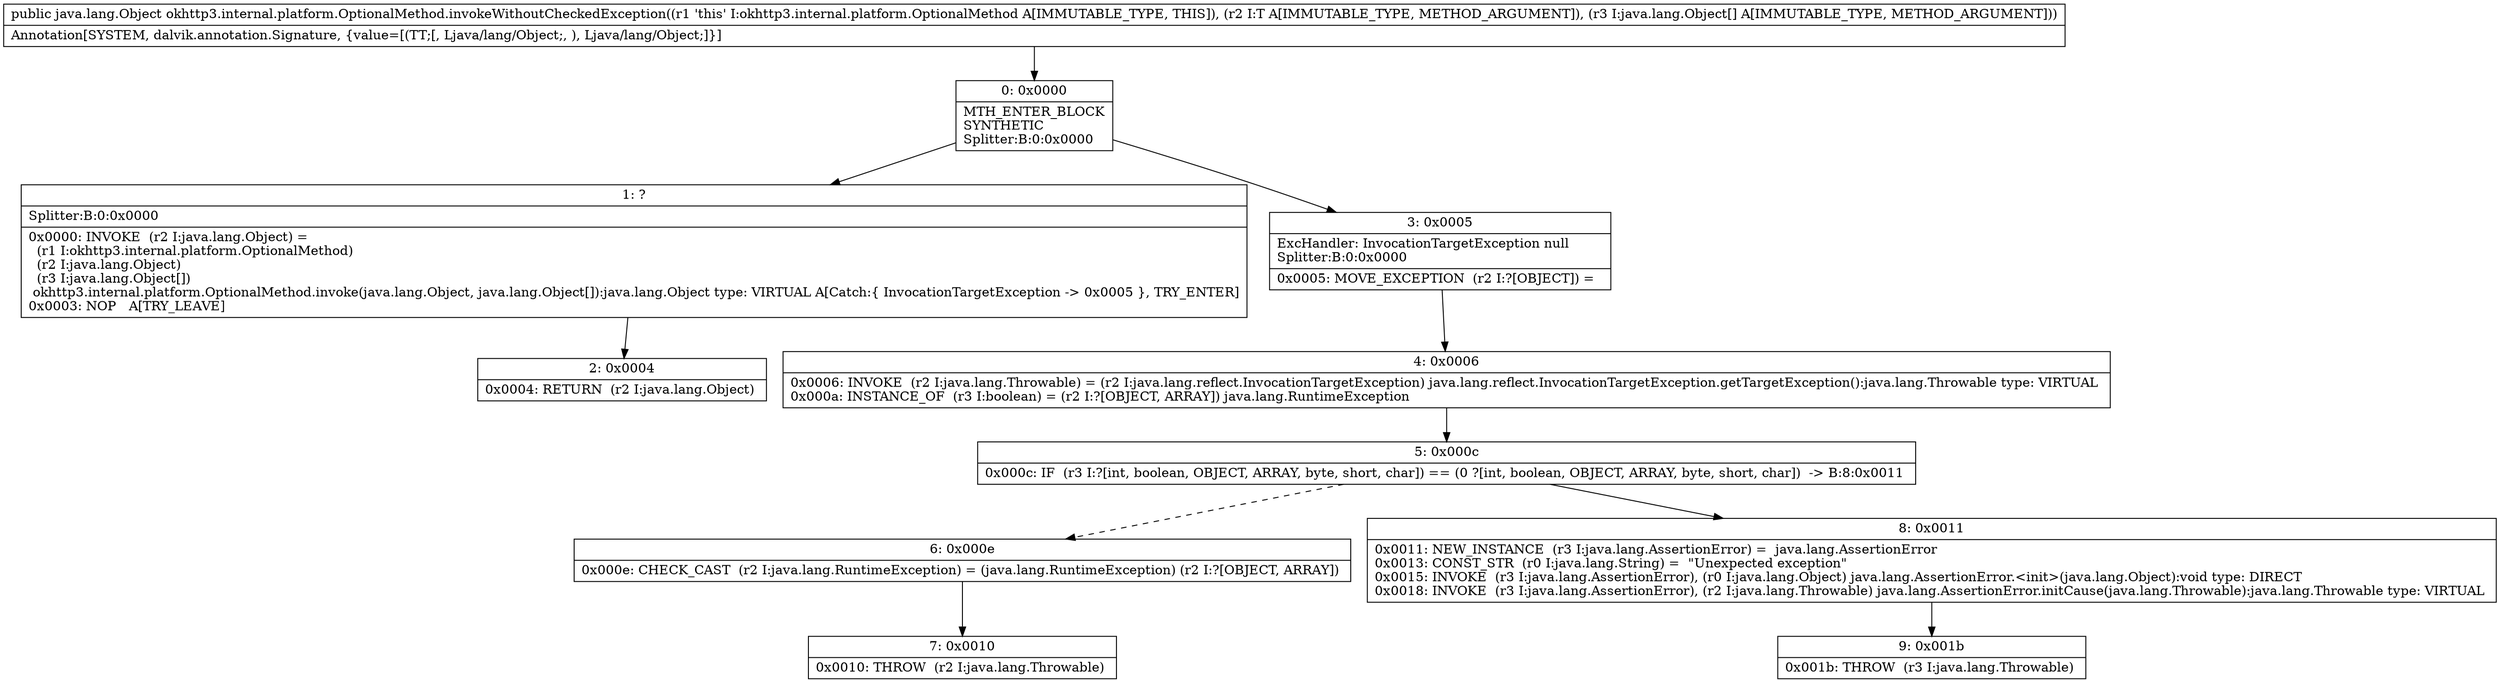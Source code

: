 digraph "CFG forokhttp3.internal.platform.OptionalMethod.invokeWithoutCheckedException(Ljava\/lang\/Object;[Ljava\/lang\/Object;)Ljava\/lang\/Object;" {
Node_0 [shape=record,label="{0\:\ 0x0000|MTH_ENTER_BLOCK\lSYNTHETIC\lSplitter:B:0:0x0000\l}"];
Node_1 [shape=record,label="{1\:\ ?|Splitter:B:0:0x0000\l|0x0000: INVOKE  (r2 I:java.lang.Object) = \l  (r1 I:okhttp3.internal.platform.OptionalMethod)\l  (r2 I:java.lang.Object)\l  (r3 I:java.lang.Object[])\l okhttp3.internal.platform.OptionalMethod.invoke(java.lang.Object, java.lang.Object[]):java.lang.Object type: VIRTUAL A[Catch:\{ InvocationTargetException \-\> 0x0005 \}, TRY_ENTER]\l0x0003: NOP   A[TRY_LEAVE]\l}"];
Node_2 [shape=record,label="{2\:\ 0x0004|0x0004: RETURN  (r2 I:java.lang.Object) \l}"];
Node_3 [shape=record,label="{3\:\ 0x0005|ExcHandler: InvocationTargetException null\lSplitter:B:0:0x0000\l|0x0005: MOVE_EXCEPTION  (r2 I:?[OBJECT]) =  \l}"];
Node_4 [shape=record,label="{4\:\ 0x0006|0x0006: INVOKE  (r2 I:java.lang.Throwable) = (r2 I:java.lang.reflect.InvocationTargetException) java.lang.reflect.InvocationTargetException.getTargetException():java.lang.Throwable type: VIRTUAL \l0x000a: INSTANCE_OF  (r3 I:boolean) = (r2 I:?[OBJECT, ARRAY]) java.lang.RuntimeException \l}"];
Node_5 [shape=record,label="{5\:\ 0x000c|0x000c: IF  (r3 I:?[int, boolean, OBJECT, ARRAY, byte, short, char]) == (0 ?[int, boolean, OBJECT, ARRAY, byte, short, char])  \-\> B:8:0x0011 \l}"];
Node_6 [shape=record,label="{6\:\ 0x000e|0x000e: CHECK_CAST  (r2 I:java.lang.RuntimeException) = (java.lang.RuntimeException) (r2 I:?[OBJECT, ARRAY]) \l}"];
Node_7 [shape=record,label="{7\:\ 0x0010|0x0010: THROW  (r2 I:java.lang.Throwable) \l}"];
Node_8 [shape=record,label="{8\:\ 0x0011|0x0011: NEW_INSTANCE  (r3 I:java.lang.AssertionError) =  java.lang.AssertionError \l0x0013: CONST_STR  (r0 I:java.lang.String) =  \"Unexpected exception\" \l0x0015: INVOKE  (r3 I:java.lang.AssertionError), (r0 I:java.lang.Object) java.lang.AssertionError.\<init\>(java.lang.Object):void type: DIRECT \l0x0018: INVOKE  (r3 I:java.lang.AssertionError), (r2 I:java.lang.Throwable) java.lang.AssertionError.initCause(java.lang.Throwable):java.lang.Throwable type: VIRTUAL \l}"];
Node_9 [shape=record,label="{9\:\ 0x001b|0x001b: THROW  (r3 I:java.lang.Throwable) \l}"];
MethodNode[shape=record,label="{public java.lang.Object okhttp3.internal.platform.OptionalMethod.invokeWithoutCheckedException((r1 'this' I:okhttp3.internal.platform.OptionalMethod A[IMMUTABLE_TYPE, THIS]), (r2 I:T A[IMMUTABLE_TYPE, METHOD_ARGUMENT]), (r3 I:java.lang.Object[] A[IMMUTABLE_TYPE, METHOD_ARGUMENT]))  | Annotation[SYSTEM, dalvik.annotation.Signature, \{value=[(TT;[, Ljava\/lang\/Object;, ), Ljava\/lang\/Object;]\}]\l}"];
MethodNode -> Node_0;
Node_0 -> Node_1;
Node_0 -> Node_3;
Node_1 -> Node_2;
Node_3 -> Node_4;
Node_4 -> Node_5;
Node_5 -> Node_6[style=dashed];
Node_5 -> Node_8;
Node_6 -> Node_7;
Node_8 -> Node_9;
}

